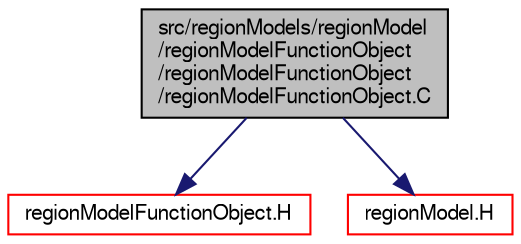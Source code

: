 digraph "src/regionModels/regionModel/regionModelFunctionObject/regionModelFunctionObject/regionModelFunctionObject.C"
{
  bgcolor="transparent";
  edge [fontname="FreeSans",fontsize="10",labelfontname="FreeSans",labelfontsize="10"];
  node [fontname="FreeSans",fontsize="10",shape=record];
  Node0 [label="src/regionModels/regionModel\l/regionModelFunctionObject\l/regionModelFunctionObject\l/regionModelFunctionObject.C",height=0.2,width=0.4,color="black", fillcolor="grey75", style="filled", fontcolor="black"];
  Node0 -> Node1 [color="midnightblue",fontsize="10",style="solid",fontname="FreeSans"];
  Node1 [label="regionModelFunctionObject.H",height=0.2,width=0.4,color="red",URL="$a14108.html"];
  Node0 -> Node86 [color="midnightblue",fontsize="10",style="solid",fontname="FreeSans"];
  Node86 [label="regionModel.H",height=0.2,width=0.4,color="red",URL="$a14087.html"];
}
